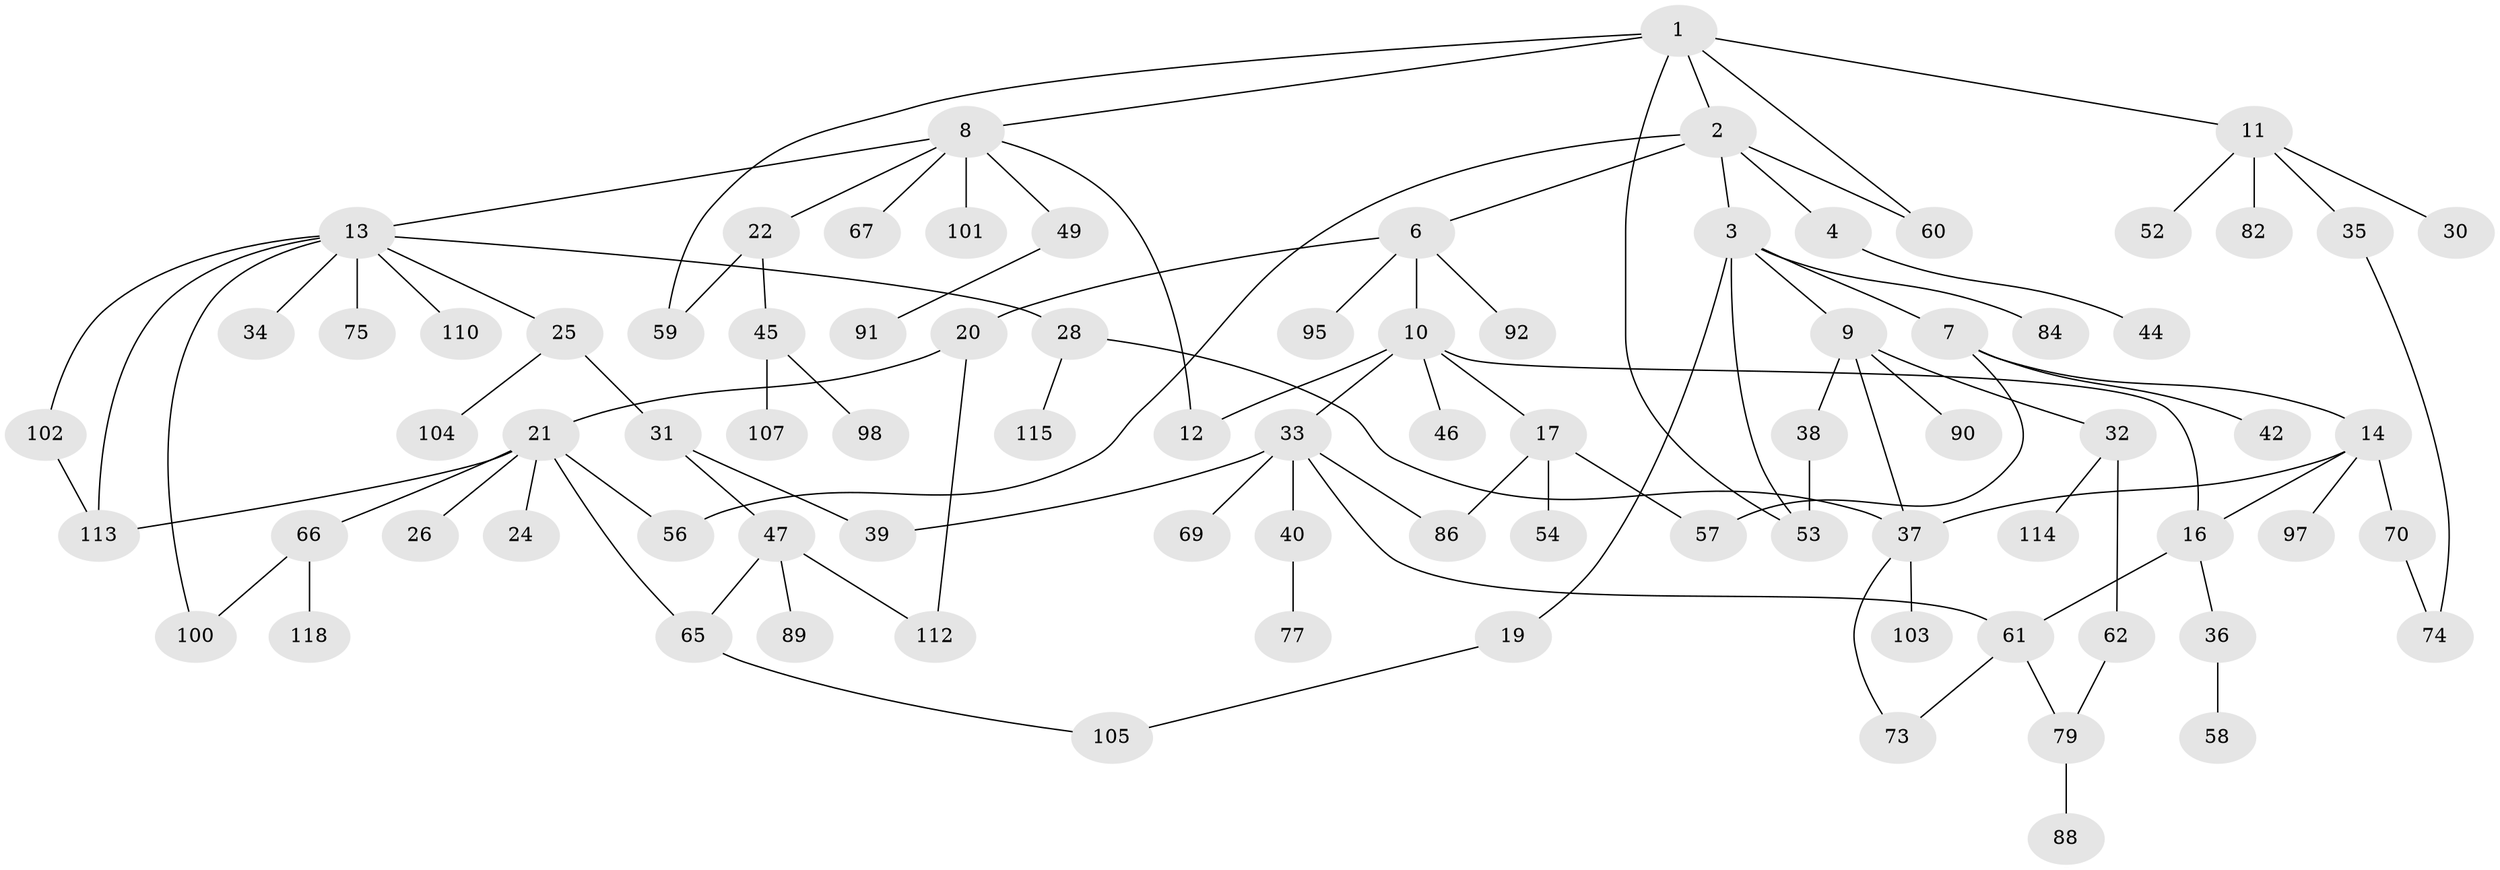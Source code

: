 // original degree distribution, {6: 0.03333333333333333, 4: 0.08333333333333333, 3: 0.15, 5: 0.058333333333333334, 7: 0.008333333333333333, 2: 0.38333333333333336, 1: 0.2833333333333333}
// Generated by graph-tools (version 1.1) at 2025/10/02/27/25 16:10:51]
// undirected, 84 vertices, 105 edges
graph export_dot {
graph [start="1"]
  node [color=gray90,style=filled];
  1 [super="+64"];
  2 [super="+5"];
  3 [super="+15"];
  4;
  6 [super="+55"];
  7;
  8 [super="+29"];
  9 [super="+68"];
  10 [super="+23"];
  11 [super="+43"];
  12 [super="+87"];
  13 [super="+94"];
  14 [super="+18"];
  16 [super="+81"];
  17 [super="+106"];
  19;
  20 [super="+76"];
  21 [super="+27"];
  22 [super="+50"];
  24;
  25 [super="+85"];
  26;
  28 [super="+80"];
  30;
  31;
  32 [super="+41"];
  33 [super="+78"];
  34;
  35 [super="+72"];
  36;
  37;
  38;
  39 [super="+48"];
  40;
  42;
  44 [super="+109"];
  45 [super="+93"];
  46;
  47 [super="+51"];
  49;
  52;
  53 [super="+83"];
  54;
  56;
  57 [super="+63"];
  58;
  59 [super="+119"];
  60;
  61 [super="+117"];
  62;
  65 [super="+71"];
  66;
  67;
  69;
  70;
  73;
  74 [super="+108"];
  75;
  77 [super="+96"];
  79 [super="+99"];
  82;
  84;
  86;
  88;
  89;
  90;
  91;
  92;
  95;
  97;
  98;
  100;
  101;
  102;
  103;
  104;
  105;
  107 [super="+111"];
  110;
  112;
  113 [super="+116"];
  114;
  115 [super="+120"];
  118;
  1 -- 2;
  1 -- 8;
  1 -- 11;
  1 -- 59;
  1 -- 60;
  1 -- 53;
  2 -- 3;
  2 -- 4;
  2 -- 56;
  2 -- 60;
  2 -- 6;
  3 -- 7;
  3 -- 9;
  3 -- 53;
  3 -- 84;
  3 -- 19;
  4 -- 44 [weight=2];
  6 -- 10;
  6 -- 20;
  6 -- 92;
  6 -- 95;
  7 -- 14;
  7 -- 42;
  7 -- 57;
  8 -- 13;
  8 -- 22;
  8 -- 49;
  8 -- 67;
  8 -- 101;
  8 -- 12;
  9 -- 32;
  9 -- 38;
  9 -- 90;
  9 -- 37;
  10 -- 12 [weight=2];
  10 -- 16;
  10 -- 17;
  10 -- 33;
  10 -- 46;
  11 -- 30;
  11 -- 35;
  11 -- 52;
  11 -- 82;
  13 -- 25;
  13 -- 28;
  13 -- 34;
  13 -- 75;
  13 -- 100;
  13 -- 102;
  13 -- 110;
  13 -- 113;
  14 -- 70;
  14 -- 37;
  14 -- 97;
  14 -- 16;
  16 -- 36;
  16 -- 61;
  17 -- 54;
  17 -- 86;
  17 -- 57;
  19 -- 105;
  20 -- 21;
  20 -- 112;
  21 -- 24;
  21 -- 26;
  21 -- 56;
  21 -- 113;
  21 -- 65;
  21 -- 66;
  22 -- 45;
  22 -- 59;
  25 -- 31;
  25 -- 104;
  28 -- 37;
  28 -- 115;
  31 -- 39;
  31 -- 47;
  32 -- 114;
  32 -- 62;
  33 -- 40;
  33 -- 69;
  33 -- 61;
  33 -- 86;
  33 -- 39;
  35 -- 74;
  36 -- 58;
  37 -- 103;
  37 -- 73;
  38 -- 53;
  40 -- 77;
  45 -- 98;
  45 -- 107;
  47 -- 89;
  47 -- 112;
  47 -- 65;
  49 -- 91;
  61 -- 73;
  61 -- 79;
  62 -- 79;
  65 -- 105;
  66 -- 100;
  66 -- 118;
  70 -- 74;
  79 -- 88;
  102 -- 113;
}
